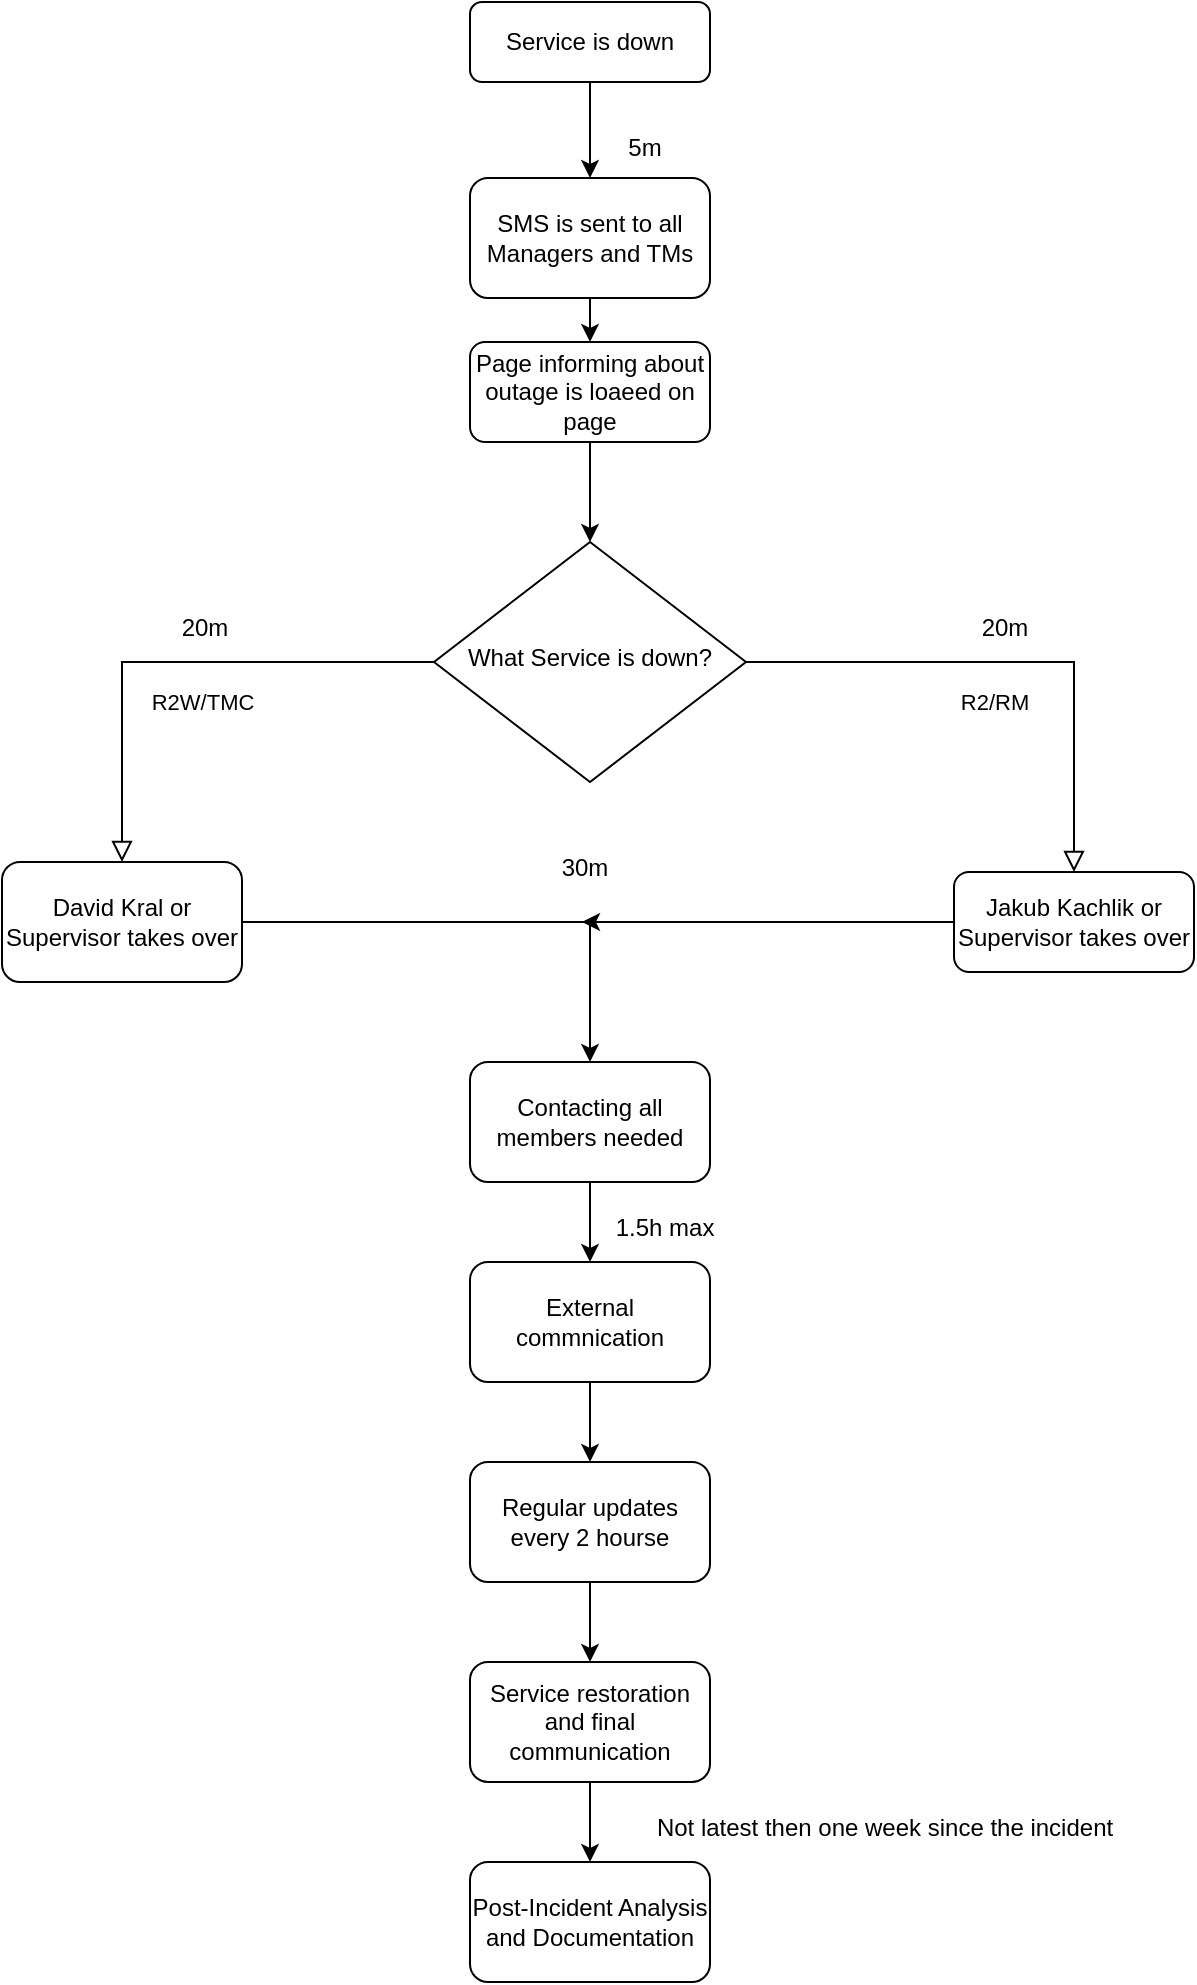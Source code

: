 <mxfile version="21.6.2" type="github">
  <diagram id="C5RBs43oDa-KdzZeNtuy" name="Page-1">
    <mxGraphModel dx="1434" dy="822" grid="1" gridSize="10" guides="1" tooltips="1" connect="1" arrows="1" fold="1" page="1" pageScale="1" pageWidth="827" pageHeight="1169" math="0" shadow="0">
      <root>
        <mxCell id="WIyWlLk6GJQsqaUBKTNV-0" />
        <mxCell id="WIyWlLk6GJQsqaUBKTNV-1" parent="WIyWlLk6GJQsqaUBKTNV-0" />
        <mxCell id="p-tIK1JyNrsZizwLLmEP-5" style="edgeStyle=orthogonalEdgeStyle;rounded=0;orthogonalLoop=1;jettySize=auto;html=1;" parent="WIyWlLk6GJQsqaUBKTNV-1" source="WIyWlLk6GJQsqaUBKTNV-3" target="p-tIK1JyNrsZizwLLmEP-4" edge="1">
          <mxGeometry relative="1" as="geometry" />
        </mxCell>
        <mxCell id="WIyWlLk6GJQsqaUBKTNV-3" value="Service is down" style="rounded=1;whiteSpace=wrap;html=1;fontSize=12;glass=0;strokeWidth=1;shadow=0;" parent="WIyWlLk6GJQsqaUBKTNV-1" vertex="1">
          <mxGeometry x="354" y="10" width="120" height="40" as="geometry" />
        </mxCell>
        <mxCell id="WIyWlLk6GJQsqaUBKTNV-4" value="R2W/TMC" style="rounded=0;html=1;jettySize=auto;orthogonalLoop=1;fontSize=11;endArrow=block;endFill=0;endSize=8;strokeWidth=1;shadow=0;labelBackgroundColor=none;edgeStyle=orthogonalEdgeStyle;" parent="WIyWlLk6GJQsqaUBKTNV-1" source="WIyWlLk6GJQsqaUBKTNV-6" target="p-tIK1JyNrsZizwLLmEP-3" edge="1">
          <mxGeometry x="-0.094" y="20" relative="1" as="geometry">
            <mxPoint as="offset" />
            <mxPoint x="220" y="410" as="targetPoint" />
            <Array as="points">
              <mxPoint x="180" y="340" />
            </Array>
          </mxGeometry>
        </mxCell>
        <mxCell id="WIyWlLk6GJQsqaUBKTNV-5" value="&lt;div&gt;R2/RM&lt;/div&gt;" style="edgeStyle=orthogonalEdgeStyle;rounded=0;html=1;jettySize=auto;orthogonalLoop=1;fontSize=11;endArrow=block;endFill=0;endSize=8;strokeWidth=1;shadow=0;labelBackgroundColor=none;" parent="WIyWlLk6GJQsqaUBKTNV-1" source="WIyWlLk6GJQsqaUBKTNV-6" target="WIyWlLk6GJQsqaUBKTNV-7" edge="1">
          <mxGeometry x="-0.079" y="-20" relative="1" as="geometry">
            <mxPoint as="offset" />
          </mxGeometry>
        </mxCell>
        <mxCell id="WIyWlLk6GJQsqaUBKTNV-6" value="What Service is down?" style="rhombus;whiteSpace=wrap;html=1;shadow=0;fontFamily=Helvetica;fontSize=12;align=center;strokeWidth=1;spacing=6;spacingTop=-4;" parent="WIyWlLk6GJQsqaUBKTNV-1" vertex="1">
          <mxGeometry x="336" y="280" width="156" height="120" as="geometry" />
        </mxCell>
        <mxCell id="p-tIK1JyNrsZizwLLmEP-16" style="edgeStyle=orthogonalEdgeStyle;rounded=0;orthogonalLoop=1;jettySize=auto;html=1;" parent="WIyWlLk6GJQsqaUBKTNV-1" source="WIyWlLk6GJQsqaUBKTNV-7" edge="1">
          <mxGeometry relative="1" as="geometry">
            <mxPoint x="410" y="470" as="targetPoint" />
          </mxGeometry>
        </mxCell>
        <mxCell id="WIyWlLk6GJQsqaUBKTNV-7" value="Jakub Kachlik or Supervisor takes over" style="rounded=1;whiteSpace=wrap;html=1;fontSize=12;glass=0;strokeWidth=1;shadow=0;" parent="WIyWlLk6GJQsqaUBKTNV-1" vertex="1">
          <mxGeometry x="596" y="445" width="120" height="50" as="geometry" />
        </mxCell>
        <mxCell id="p-tIK1JyNrsZizwLLmEP-15" style="edgeStyle=orthogonalEdgeStyle;rounded=0;orthogonalLoop=1;jettySize=auto;html=1;" parent="WIyWlLk6GJQsqaUBKTNV-1" source="p-tIK1JyNrsZizwLLmEP-3" target="p-tIK1JyNrsZizwLLmEP-14" edge="1">
          <mxGeometry relative="1" as="geometry" />
        </mxCell>
        <mxCell id="p-tIK1JyNrsZizwLLmEP-3" value="David Kral or Supervisor takes over" style="rounded=1;whiteSpace=wrap;html=1;" parent="WIyWlLk6GJQsqaUBKTNV-1" vertex="1">
          <mxGeometry x="120" y="440" width="120" height="60" as="geometry" />
        </mxCell>
        <mxCell id="p-tIK1JyNrsZizwLLmEP-9" value="" style="edgeStyle=orthogonalEdgeStyle;rounded=0;orthogonalLoop=1;jettySize=auto;html=1;" parent="WIyWlLk6GJQsqaUBKTNV-1" source="p-tIK1JyNrsZizwLLmEP-4" target="p-tIK1JyNrsZizwLLmEP-7" edge="1">
          <mxGeometry relative="1" as="geometry" />
        </mxCell>
        <mxCell id="p-tIK1JyNrsZizwLLmEP-4" value="SMS is sent to all Managers and TMs" style="rounded=1;whiteSpace=wrap;html=1;" parent="WIyWlLk6GJQsqaUBKTNV-1" vertex="1">
          <mxGeometry x="354" y="98" width="120" height="60" as="geometry" />
        </mxCell>
        <mxCell id="p-tIK1JyNrsZizwLLmEP-8" value="" style="edgeStyle=orthogonalEdgeStyle;rounded=0;orthogonalLoop=1;jettySize=auto;html=1;" parent="WIyWlLk6GJQsqaUBKTNV-1" source="p-tIK1JyNrsZizwLLmEP-7" target="WIyWlLk6GJQsqaUBKTNV-6" edge="1">
          <mxGeometry relative="1" as="geometry" />
        </mxCell>
        <mxCell id="p-tIK1JyNrsZizwLLmEP-7" value="Page informing about outage is loaeed on page" style="rounded=1;whiteSpace=wrap;html=1;" parent="WIyWlLk6GJQsqaUBKTNV-1" vertex="1">
          <mxGeometry x="354" y="180" width="120" height="50" as="geometry" />
        </mxCell>
        <mxCell id="p-tIK1JyNrsZizwLLmEP-10" value="5m" style="text;html=1;align=center;verticalAlign=middle;resizable=0;points=[];autosize=1;strokeColor=none;fillColor=none;" parent="WIyWlLk6GJQsqaUBKTNV-1" vertex="1">
          <mxGeometry x="421" y="68" width="40" height="30" as="geometry" />
        </mxCell>
        <mxCell id="p-tIK1JyNrsZizwLLmEP-12" value="20m" style="text;html=1;align=center;verticalAlign=middle;resizable=0;points=[];autosize=1;strokeColor=none;fillColor=none;" parent="WIyWlLk6GJQsqaUBKTNV-1" vertex="1">
          <mxGeometry x="196" y="308" width="50" height="30" as="geometry" />
        </mxCell>
        <mxCell id="p-tIK1JyNrsZizwLLmEP-13" value="&lt;div&gt;20m&lt;/div&gt;" style="text;html=1;align=center;verticalAlign=middle;resizable=0;points=[];autosize=1;strokeColor=none;fillColor=none;" parent="WIyWlLk6GJQsqaUBKTNV-1" vertex="1">
          <mxGeometry x="596" y="308" width="50" height="30" as="geometry" />
        </mxCell>
        <mxCell id="p-tIK1JyNrsZizwLLmEP-19" style="edgeStyle=orthogonalEdgeStyle;rounded=0;orthogonalLoop=1;jettySize=auto;html=1;" parent="WIyWlLk6GJQsqaUBKTNV-1" source="p-tIK1JyNrsZizwLLmEP-14" target="p-tIK1JyNrsZizwLLmEP-18" edge="1">
          <mxGeometry relative="1" as="geometry" />
        </mxCell>
        <mxCell id="p-tIK1JyNrsZizwLLmEP-14" value="Contacting all members needed" style="rounded=1;whiteSpace=wrap;html=1;" parent="WIyWlLk6GJQsqaUBKTNV-1" vertex="1">
          <mxGeometry x="354" y="540" width="120" height="60" as="geometry" />
        </mxCell>
        <mxCell id="p-tIK1JyNrsZizwLLmEP-17" value="30m" style="text;html=1;align=center;verticalAlign=middle;resizable=0;points=[];autosize=1;strokeColor=none;fillColor=none;" parent="WIyWlLk6GJQsqaUBKTNV-1" vertex="1">
          <mxGeometry x="386" y="428" width="50" height="30" as="geometry" />
        </mxCell>
        <mxCell id="p-tIK1JyNrsZizwLLmEP-24" style="edgeStyle=orthogonalEdgeStyle;rounded=0;orthogonalLoop=1;jettySize=auto;html=1;" parent="WIyWlLk6GJQsqaUBKTNV-1" source="p-tIK1JyNrsZizwLLmEP-18" target="p-tIK1JyNrsZizwLLmEP-21" edge="1">
          <mxGeometry relative="1" as="geometry" />
        </mxCell>
        <mxCell id="p-tIK1JyNrsZizwLLmEP-18" value="External commnication" style="rounded=1;whiteSpace=wrap;html=1;" parent="WIyWlLk6GJQsqaUBKTNV-1" vertex="1">
          <mxGeometry x="354" y="640" width="120" height="60" as="geometry" />
        </mxCell>
        <mxCell id="p-tIK1JyNrsZizwLLmEP-20" value="1.5h max" style="text;html=1;align=center;verticalAlign=middle;resizable=0;points=[];autosize=1;strokeColor=none;fillColor=none;" parent="WIyWlLk6GJQsqaUBKTNV-1" vertex="1">
          <mxGeometry x="416" y="608" width="70" height="30" as="geometry" />
        </mxCell>
        <mxCell id="p-tIK1JyNrsZizwLLmEP-25" style="edgeStyle=orthogonalEdgeStyle;rounded=0;orthogonalLoop=1;jettySize=auto;html=1;" parent="WIyWlLk6GJQsqaUBKTNV-1" source="p-tIK1JyNrsZizwLLmEP-21" target="p-tIK1JyNrsZizwLLmEP-22" edge="1">
          <mxGeometry relative="1" as="geometry" />
        </mxCell>
        <mxCell id="p-tIK1JyNrsZizwLLmEP-21" value="Regular updates every 2 hourse" style="rounded=1;whiteSpace=wrap;html=1;" parent="WIyWlLk6GJQsqaUBKTNV-1" vertex="1">
          <mxGeometry x="354" y="740" width="120" height="60" as="geometry" />
        </mxCell>
        <mxCell id="p-tIK1JyNrsZizwLLmEP-26" style="edgeStyle=orthogonalEdgeStyle;rounded=0;orthogonalLoop=1;jettySize=auto;html=1;entryX=0.5;entryY=0;entryDx=0;entryDy=0;" parent="WIyWlLk6GJQsqaUBKTNV-1" source="p-tIK1JyNrsZizwLLmEP-22" target="p-tIK1JyNrsZizwLLmEP-23" edge="1">
          <mxGeometry relative="1" as="geometry" />
        </mxCell>
        <mxCell id="p-tIK1JyNrsZizwLLmEP-22" value="Service restoration and final communication" style="rounded=1;whiteSpace=wrap;html=1;" parent="WIyWlLk6GJQsqaUBKTNV-1" vertex="1">
          <mxGeometry x="354" y="840" width="120" height="60" as="geometry" />
        </mxCell>
        <mxCell id="p-tIK1JyNrsZizwLLmEP-23" value="Post-Incident Analysis and Documentation" style="rounded=1;whiteSpace=wrap;html=1;" parent="WIyWlLk6GJQsqaUBKTNV-1" vertex="1">
          <mxGeometry x="354" y="940" width="120" height="60" as="geometry" />
        </mxCell>
        <mxCell id="p-tIK1JyNrsZizwLLmEP-27" value="&lt;div&gt;Not latest then one week since the incident&lt;/div&gt;" style="text;html=1;align=center;verticalAlign=middle;resizable=0;points=[];autosize=1;strokeColor=none;fillColor=none;" parent="WIyWlLk6GJQsqaUBKTNV-1" vertex="1">
          <mxGeometry x="436" y="908" width="250" height="30" as="geometry" />
        </mxCell>
      </root>
    </mxGraphModel>
  </diagram>
</mxfile>
